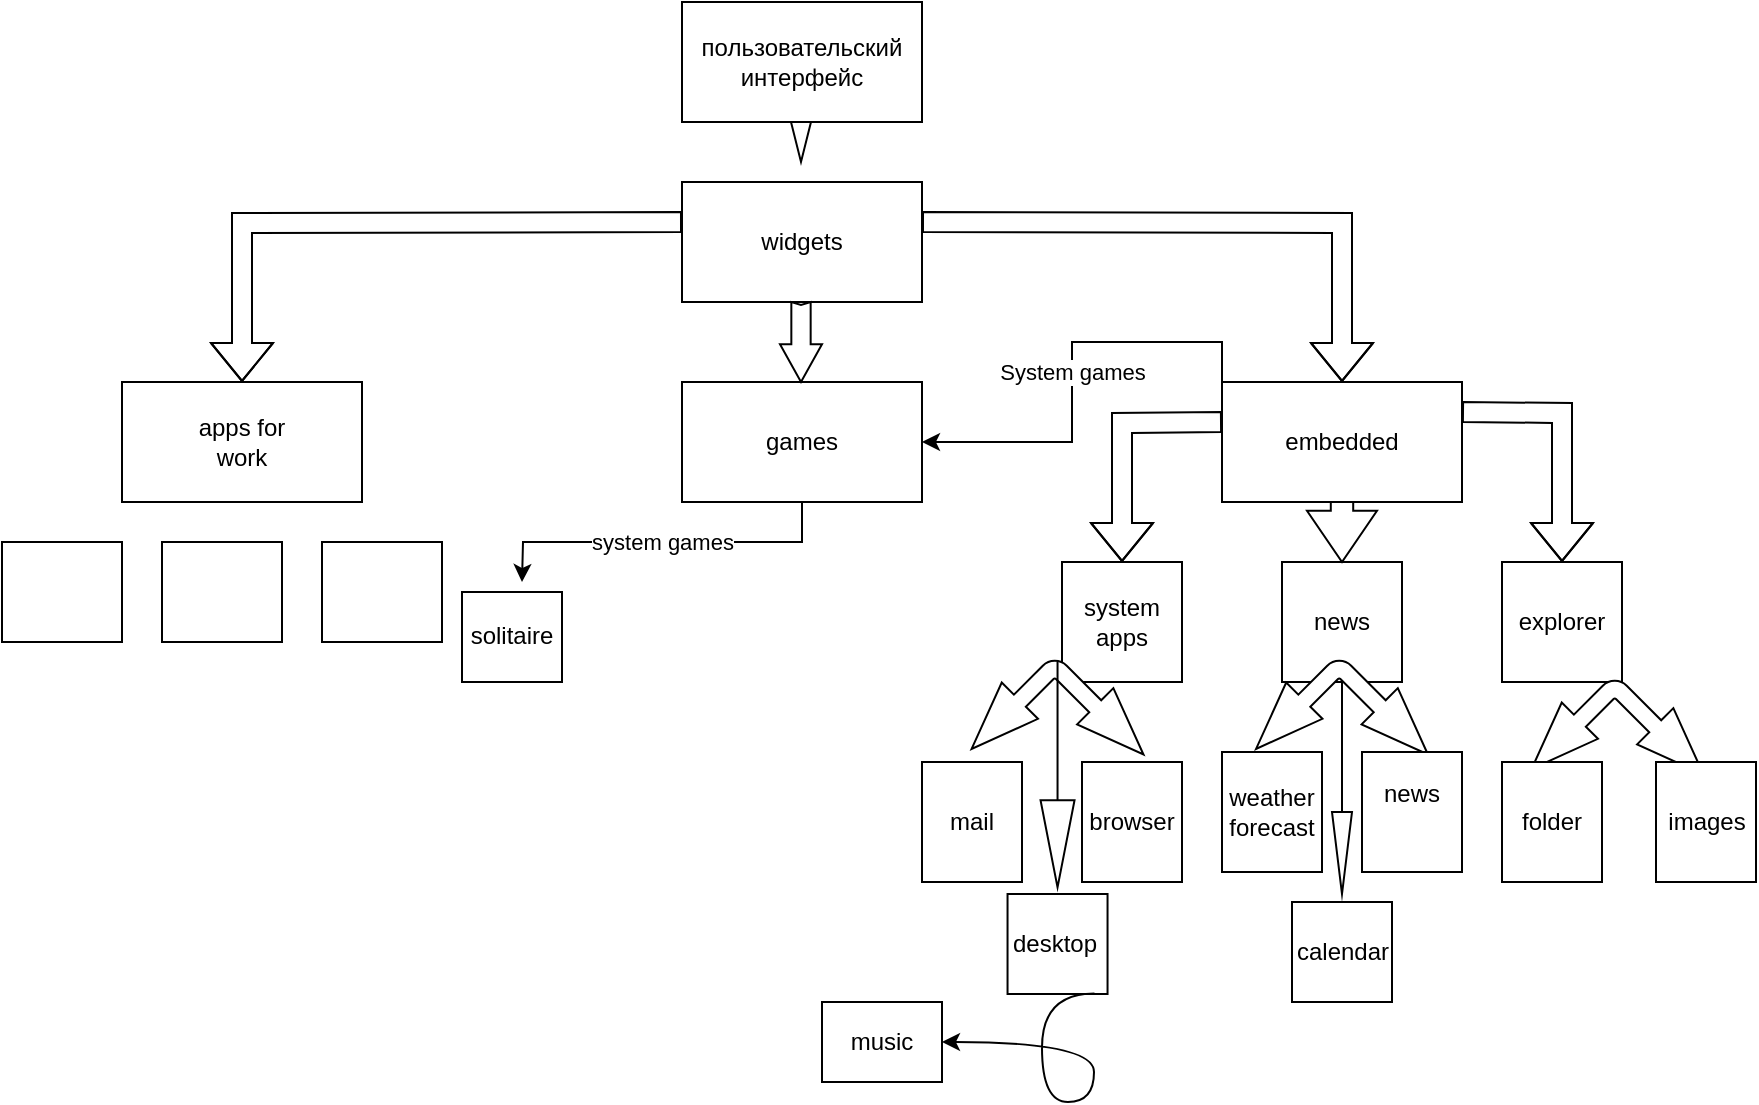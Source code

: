 <mxfile version="15.4.3" type="github">
  <diagram id="hV5nrhPVNMLSN2SdXfnI" name="Page-1">
    <mxGraphModel dx="593" dy="279" grid="1" gridSize="10" guides="1" tooltips="1" connect="1" arrows="1" fold="1" page="1" pageScale="1" pageWidth="827" pageHeight="1169" math="0" shadow="0">
      <root>
        <mxCell id="0" />
        <mxCell id="1" parent="0" />
        <mxCell id="RNcqzkn02mb_PASCYRnu-1" value="" style="rounded=0;whiteSpace=wrap;html=1;strokeColor=#000000;" parent="1" vertex="1">
          <mxGeometry x="340" y="10" width="120" height="60" as="geometry" />
        </mxCell>
        <mxCell id="RNcqzkn02mb_PASCYRnu-2" value="пользовательский&lt;br&gt;интерфейс" style="text;html=1;strokeColor=none;fillColor=none;align=center;verticalAlign=middle;whiteSpace=wrap;rounded=0;" parent="1" vertex="1">
          <mxGeometry x="370" y="25" width="60" height="30" as="geometry" />
        </mxCell>
        <mxCell id="RNcqzkn02mb_PASCYRnu-3" value="" style="rounded=0;whiteSpace=wrap;html=1;strokeColor=#000000;" parent="1" vertex="1">
          <mxGeometry x="340" y="100" width="120" height="60" as="geometry" />
        </mxCell>
        <mxCell id="RNcqzkn02mb_PASCYRnu-5" value="widgets" style="text;html=1;strokeColor=none;fillColor=none;align=center;verticalAlign=middle;whiteSpace=wrap;rounded=0;" parent="1" vertex="1">
          <mxGeometry x="370" y="115" width="60" height="30" as="geometry" />
        </mxCell>
        <mxCell id="RNcqzkn02mb_PASCYRnu-6" value="" style="rounded=0;whiteSpace=wrap;html=1;strokeColor=#000000;" parent="1" vertex="1">
          <mxGeometry x="60" y="200" width="120" height="60" as="geometry" />
        </mxCell>
        <mxCell id="RNcqzkn02mb_PASCYRnu-7" value="" style="rounded=0;whiteSpace=wrap;html=1;strokeColor=#000000;" parent="1" vertex="1">
          <mxGeometry x="340" y="200" width="120" height="60" as="geometry" />
        </mxCell>
        <mxCell id="RNcqzkn02mb_PASCYRnu-8" value="" style="rounded=0;whiteSpace=wrap;html=1;strokeColor=#000000;" parent="1" vertex="1">
          <mxGeometry x="610" y="200" width="120" height="60" as="geometry" />
        </mxCell>
        <mxCell id="RNcqzkn02mb_PASCYRnu-9" value="apps for work" style="text;html=1;strokeColor=none;fillColor=none;align=center;verticalAlign=middle;whiteSpace=wrap;rounded=0;" parent="1" vertex="1">
          <mxGeometry x="90" y="215" width="60" height="30" as="geometry" />
        </mxCell>
        <mxCell id="hAVcg_jXKsXOxKNlVRBH-1" value="games" style="text;html=1;strokeColor=none;fillColor=none;align=center;verticalAlign=middle;whiteSpace=wrap;rounded=0;" vertex="1" parent="1">
          <mxGeometry x="370" y="215" width="60" height="30" as="geometry" />
        </mxCell>
        <mxCell id="hAVcg_jXKsXOxKNlVRBH-4" value="embedded" style="text;html=1;strokeColor=none;fillColor=none;align=center;verticalAlign=middle;whiteSpace=wrap;rounded=0;" vertex="1" parent="1">
          <mxGeometry x="640" y="215" width="60" height="30" as="geometry" />
        </mxCell>
        <mxCell id="hAVcg_jXKsXOxKNlVRBH-7" value="" style="html=1;shadow=0;dashed=0;align=center;verticalAlign=middle;shape=mxgraph.arrows2.arrow;dy=0.6;dx=40;direction=south;notch=0;strokeColor=#000000;" vertex="1" parent="1">
          <mxGeometry x="394.5" y="70" width="10" height="20" as="geometry" />
        </mxCell>
        <mxCell id="hAVcg_jXKsXOxKNlVRBH-8" value="" style="shape=flexArrow;endArrow=classic;html=1;rounded=0;edgeStyle=orthogonalEdgeStyle;entryX=0.5;entryY=0;entryDx=0;entryDy=0;" edge="1" parent="1" target="RNcqzkn02mb_PASCYRnu-8">
          <mxGeometry width="50" height="50" relative="1" as="geometry">
            <mxPoint x="460" y="120" as="sourcePoint" />
            <mxPoint x="670" y="200" as="targetPoint" />
          </mxGeometry>
        </mxCell>
        <mxCell id="hAVcg_jXKsXOxKNlVRBH-9" value="" style="shape=flexArrow;endArrow=classic;html=1;rounded=0;edgeStyle=orthogonalEdgeStyle;entryX=0.5;entryY=0;entryDx=0;entryDy=0;" edge="1" parent="1" target="RNcqzkn02mb_PASCYRnu-6">
          <mxGeometry width="50" height="50" relative="1" as="geometry">
            <mxPoint x="340" y="120" as="sourcePoint" />
            <mxPoint x="150" y="190" as="targetPoint" />
          </mxGeometry>
        </mxCell>
        <mxCell id="hAVcg_jXKsXOxKNlVRBH-10" value="" style="html=1;shadow=0;dashed=0;align=center;verticalAlign=middle;shape=mxgraph.arrows2.arrow;dy=0.54;dx=18.86;direction=south;notch=1.48;strokeColor=#000000;" vertex="1" parent="1">
          <mxGeometry x="389" y="160" width="21" height="40" as="geometry" />
        </mxCell>
        <mxCell id="hAVcg_jXKsXOxKNlVRBH-11" value="" style="rounded=0;whiteSpace=wrap;html=1;strokeColor=#000000;" vertex="1" parent="1">
          <mxGeometry x="530" y="290" width="60" height="60" as="geometry" />
        </mxCell>
        <mxCell id="hAVcg_jXKsXOxKNlVRBH-12" value="" style="rounded=0;whiteSpace=wrap;html=1;strokeColor=#000000;" vertex="1" parent="1">
          <mxGeometry x="640" y="290" width="60" height="60" as="geometry" />
        </mxCell>
        <mxCell id="hAVcg_jXKsXOxKNlVRBH-13" value="" style="rounded=0;whiteSpace=wrap;html=1;strokeColor=#000000;" vertex="1" parent="1">
          <mxGeometry x="750" y="290" width="60" height="60" as="geometry" />
        </mxCell>
        <mxCell id="hAVcg_jXKsXOxKNlVRBH-14" value="system apps" style="text;html=1;strokeColor=none;fillColor=none;align=center;verticalAlign=middle;whiteSpace=wrap;rounded=0;" vertex="1" parent="1">
          <mxGeometry x="530" y="305" width="60" height="30" as="geometry" />
        </mxCell>
        <mxCell id="hAVcg_jXKsXOxKNlVRBH-15" value="news" style="text;html=1;strokeColor=none;fillColor=none;align=center;verticalAlign=middle;whiteSpace=wrap;rounded=0;" vertex="1" parent="1">
          <mxGeometry x="640" y="305" width="60" height="30" as="geometry" />
        </mxCell>
        <mxCell id="hAVcg_jXKsXOxKNlVRBH-16" value="explorer" style="text;html=1;strokeColor=none;fillColor=none;align=center;verticalAlign=middle;whiteSpace=wrap;rounded=0;" vertex="1" parent="1">
          <mxGeometry x="750" y="305" width="60" height="30" as="geometry" />
        </mxCell>
        <mxCell id="hAVcg_jXKsXOxKNlVRBH-17" value="" style="shape=flexArrow;endArrow=classic;html=1;rounded=0;edgeStyle=orthogonalEdgeStyle;entryX=0.5;entryY=0;entryDx=0;entryDy=0;" edge="1" parent="1" target="hAVcg_jXKsXOxKNlVRBH-13">
          <mxGeometry width="50" height="50" relative="1" as="geometry">
            <mxPoint x="730" y="215" as="sourcePoint" />
            <mxPoint x="850" y="295" as="targetPoint" />
          </mxGeometry>
        </mxCell>
        <mxCell id="hAVcg_jXKsXOxKNlVRBH-18" value="" style="shape=flexArrow;endArrow=classic;html=1;rounded=0;edgeStyle=orthogonalEdgeStyle;entryX=0.5;entryY=0;entryDx=0;entryDy=0;" edge="1" parent="1" target="hAVcg_jXKsXOxKNlVRBH-11">
          <mxGeometry width="50" height="50" relative="1" as="geometry">
            <mxPoint x="610" y="220" as="sourcePoint" />
            <mxPoint x="550" y="290" as="targetPoint" />
          </mxGeometry>
        </mxCell>
        <mxCell id="hAVcg_jXKsXOxKNlVRBH-19" value="" style="html=1;shadow=0;dashed=0;align=center;verticalAlign=middle;shape=mxgraph.arrows2.arrow;dy=0.68;dx=25.62;direction=south;notch=0;strokeColor=#000000;" vertex="1" parent="1">
          <mxGeometry x="652.5" y="260" width="35" height="30" as="geometry" />
        </mxCell>
        <mxCell id="hAVcg_jXKsXOxKNlVRBH-20" value="" style="rounded=0;whiteSpace=wrap;html=1;strokeColor=#000000;" vertex="1" parent="1">
          <mxGeometry x="610" y="385" width="50" height="60" as="geometry" />
        </mxCell>
        <mxCell id="hAVcg_jXKsXOxKNlVRBH-27" value="" style="html=1;shadow=0;dashed=0;align=center;verticalAlign=middle;shape=mxgraph.arrows2.bendDoubleArrow;dy=4.23;dx=34.12;arrowHead=25.62;rounded=1;strokeColor=#000000;rotation=45;" vertex="1" parent="1">
          <mxGeometry x="632.23" y="340" width="75.55" height="71.61" as="geometry" />
        </mxCell>
        <mxCell id="hAVcg_jXKsXOxKNlVRBH-28" value="" style="html=1;shadow=0;dashed=0;align=center;verticalAlign=middle;shape=mxgraph.arrows2.bendDoubleArrow;dy=4.23;dx=34.12;arrowHead=25.62;rounded=1;strokeColor=#000000;rotation=45;" vertex="1" parent="1">
          <mxGeometry x="770" y="350" width="75.55" height="71.61" as="geometry" />
        </mxCell>
        <mxCell id="hAVcg_jXKsXOxKNlVRBH-30" value="" style="html=1;shadow=0;dashed=0;align=center;verticalAlign=middle;shape=mxgraph.arrows2.bendDoubleArrow;dy=4.23;dx=34.12;arrowHead=25.62;rounded=1;strokeColor=#000000;rotation=45;" vertex="1" parent="1">
          <mxGeometry x="490" y="340" width="75.55" height="71.61" as="geometry" />
        </mxCell>
        <mxCell id="hAVcg_jXKsXOxKNlVRBH-31" value="weather&lt;br&gt;forecast" style="text;html=1;strokeColor=none;fillColor=none;align=center;verticalAlign=middle;whiteSpace=wrap;rounded=0;" vertex="1" parent="1">
          <mxGeometry x="610" y="400" width="50" height="30" as="geometry" />
        </mxCell>
        <mxCell id="hAVcg_jXKsXOxKNlVRBH-32" value="" style="rounded=0;whiteSpace=wrap;html=1;strokeColor=#000000;" vertex="1" parent="1">
          <mxGeometry x="680" y="385" width="50" height="60" as="geometry" />
        </mxCell>
        <mxCell id="hAVcg_jXKsXOxKNlVRBH-33" value="" style="rounded=0;whiteSpace=wrap;html=1;strokeColor=#000000;" vertex="1" parent="1">
          <mxGeometry x="750" y="390" width="50" height="60" as="geometry" />
        </mxCell>
        <mxCell id="hAVcg_jXKsXOxKNlVRBH-34" value="" style="rounded=0;whiteSpace=wrap;html=1;strokeColor=#000000;" vertex="1" parent="1">
          <mxGeometry x="827" y="390" width="50" height="60" as="geometry" />
        </mxCell>
        <mxCell id="hAVcg_jXKsXOxKNlVRBH-35" value="" style="rounded=0;whiteSpace=wrap;html=1;strokeColor=#000000;fontStyle=1" vertex="1" parent="1">
          <mxGeometry x="540" y="390" width="50" height="60" as="geometry" />
        </mxCell>
        <mxCell id="hAVcg_jXKsXOxKNlVRBH-36" value="" style="rounded=0;whiteSpace=wrap;html=1;strokeColor=#000000;" vertex="1" parent="1">
          <mxGeometry x="460" y="390" width="50" height="60" as="geometry" />
        </mxCell>
        <mxCell id="hAVcg_jXKsXOxKNlVRBH-38" value="news" style="text;html=1;strokeColor=none;fillColor=none;align=center;verticalAlign=middle;whiteSpace=wrap;rounded=0;" vertex="1" parent="1">
          <mxGeometry x="680" y="391" width="50" height="30" as="geometry" />
        </mxCell>
        <mxCell id="hAVcg_jXKsXOxKNlVRBH-41" value="mail" style="text;html=1;strokeColor=none;fillColor=none;align=center;verticalAlign=middle;whiteSpace=wrap;rounded=0;" vertex="1" parent="1">
          <mxGeometry x="460" y="405" width="50" height="30" as="geometry" />
        </mxCell>
        <mxCell id="hAVcg_jXKsXOxKNlVRBH-44" value="" style="rounded=0;whiteSpace=wrap;html=1;strokeColor=#000000;" vertex="1" parent="1">
          <mxGeometry x="645" y="460" width="50" height="50" as="geometry" />
        </mxCell>
        <mxCell id="hAVcg_jXKsXOxKNlVRBH-45" value="calendar" style="text;html=1;strokeColor=none;fillColor=none;align=center;verticalAlign=middle;whiteSpace=wrap;rounded=0;" vertex="1" parent="1">
          <mxGeometry x="647.5" y="470" width="45" height="30" as="geometry" />
        </mxCell>
        <mxCell id="hAVcg_jXKsXOxKNlVRBH-46" value="" style="html=1;shadow=0;dashed=0;align=center;verticalAlign=middle;shape=mxgraph.arrows2.arrow;dy=1;dx=41;direction=south;notch=0;strokeColor=#000000;" vertex="1" parent="1">
          <mxGeometry x="665" y="350" width="10" height="106" as="geometry" />
        </mxCell>
        <mxCell id="hAVcg_jXKsXOxKNlVRBH-47" value="" style="endArrow=classic;html=1;rounded=0;edgeStyle=orthogonalEdgeStyle;exitX=0;exitY=0;exitDx=0;exitDy=0;" edge="1" parent="1" source="RNcqzkn02mb_PASCYRnu-8" target="RNcqzkn02mb_PASCYRnu-7">
          <mxGeometry relative="1" as="geometry">
            <mxPoint x="490" y="200" as="sourcePoint" />
            <mxPoint x="590" y="200" as="targetPoint" />
            <Array as="points">
              <mxPoint x="610" y="180" />
              <mxPoint x="535" y="180" />
              <mxPoint x="535" y="230" />
            </Array>
          </mxGeometry>
        </mxCell>
        <mxCell id="hAVcg_jXKsXOxKNlVRBH-48" value="System games" style="edgeLabel;resizable=0;html=1;align=center;verticalAlign=middle;strokeColor=#000000;" connectable="0" vertex="1" parent="hAVcg_jXKsXOxKNlVRBH-47">
          <mxGeometry relative="1" as="geometry" />
        </mxCell>
        <mxCell id="hAVcg_jXKsXOxKNlVRBH-49" value="browser" style="text;html=1;strokeColor=none;fillColor=none;align=center;verticalAlign=middle;whiteSpace=wrap;rounded=0;" vertex="1" parent="1">
          <mxGeometry x="540" y="405" width="50" height="30" as="geometry" />
        </mxCell>
        <mxCell id="hAVcg_jXKsXOxKNlVRBH-52" style="edgeStyle=orthogonalEdgeStyle;rounded=0;orthogonalLoop=1;jettySize=auto;html=1;exitX=0.5;exitY=1;exitDx=0;exitDy=0;" edge="1" parent="1">
          <mxGeometry relative="1" as="geometry">
            <mxPoint x="493.885" y="516" as="sourcePoint" />
            <mxPoint x="493.885" y="516" as="targetPoint" />
          </mxGeometry>
        </mxCell>
        <mxCell id="hAVcg_jXKsXOxKNlVRBH-53" value="" style="rounded=0;whiteSpace=wrap;html=1;strokeColor=#000000;" vertex="1" parent="1">
          <mxGeometry x="502.77" y="456" width="50" height="50" as="geometry" />
        </mxCell>
        <mxCell id="hAVcg_jXKsXOxKNlVRBH-54" value="" style="html=1;shadow=0;dashed=0;align=center;verticalAlign=middle;shape=mxgraph.arrows2.arrow;dy=1;dx=43.57;direction=south;notch=0;strokeColor=#000000;" vertex="1" parent="1">
          <mxGeometry x="519.27" y="340" width="17" height="112.7" as="geometry" />
        </mxCell>
        <mxCell id="hAVcg_jXKsXOxKNlVRBH-55" value="desktop" style="text;html=1;strokeColor=none;fillColor=none;align=center;verticalAlign=middle;whiteSpace=wrap;rounded=0;" vertex="1" parent="1">
          <mxGeometry x="503" y="466" width="47" height="30" as="geometry" />
        </mxCell>
        <mxCell id="hAVcg_jXKsXOxKNlVRBH-56" value="folder" style="text;html=1;strokeColor=none;fillColor=none;align=center;verticalAlign=middle;whiteSpace=wrap;rounded=0;" vertex="1" parent="1">
          <mxGeometry x="750" y="405" width="50" height="30" as="geometry" />
        </mxCell>
        <mxCell id="hAVcg_jXKsXOxKNlVRBH-57" value="images" style="text;html=1;strokeColor=none;fillColor=none;align=center;verticalAlign=middle;whiteSpace=wrap;rounded=0;" vertex="1" parent="1">
          <mxGeometry x="830.5" y="405" width="43" height="30" as="geometry" />
        </mxCell>
        <mxCell id="hAVcg_jXKsXOxKNlVRBH-58" value="" style="endArrow=classic;html=1;rounded=0;edgeStyle=orthogonalEdgeStyle;exitX=0.5;exitY=1;exitDx=0;exitDy=0;" edge="1" parent="1" source="RNcqzkn02mb_PASCYRnu-7">
          <mxGeometry relative="1" as="geometry">
            <mxPoint x="390" y="270" as="sourcePoint" />
            <mxPoint x="260" y="300" as="targetPoint" />
          </mxGeometry>
        </mxCell>
        <mxCell id="hAVcg_jXKsXOxKNlVRBH-59" value="system games" style="edgeLabel;resizable=0;html=1;align=center;verticalAlign=middle;strokeColor=#000000;" connectable="0" vertex="1" parent="hAVcg_jXKsXOxKNlVRBH-58">
          <mxGeometry relative="1" as="geometry" />
        </mxCell>
        <mxCell id="hAVcg_jXKsXOxKNlVRBH-60" value="" style="rounded=0;whiteSpace=wrap;html=1;strokeColor=#000000;" vertex="1" parent="1">
          <mxGeometry x="230" y="305" width="50" height="45" as="geometry" />
        </mxCell>
        <mxCell id="hAVcg_jXKsXOxKNlVRBH-61" value="solitaire" style="text;html=1;strokeColor=none;fillColor=none;align=center;verticalAlign=middle;whiteSpace=wrap;rounded=0;" vertex="1" parent="1">
          <mxGeometry x="230" y="312" width="50" height="30" as="geometry" />
        </mxCell>
        <mxCell id="hAVcg_jXKsXOxKNlVRBH-62" value="" style="curved=1;endArrow=classic;html=1;rounded=0;edgeStyle=orthogonalEdgeStyle;exitX=0.869;exitY=0.994;exitDx=0;exitDy=0;exitPerimeter=0;" edge="1" parent="1" source="hAVcg_jXKsXOxKNlVRBH-53" target="hAVcg_jXKsXOxKNlVRBH-63">
          <mxGeometry width="50" height="50" relative="1" as="geometry">
            <mxPoint x="500" y="560" as="sourcePoint" />
            <mxPoint x="480" y="530" as="targetPoint" />
            <Array as="points">
              <mxPoint x="520" y="506" />
              <mxPoint x="520" y="560" />
              <mxPoint x="546" y="560" />
              <mxPoint x="546" y="530" />
            </Array>
          </mxGeometry>
        </mxCell>
        <mxCell id="hAVcg_jXKsXOxKNlVRBH-63" value="" style="rounded=0;whiteSpace=wrap;html=1;strokeColor=#000000;" vertex="1" parent="1">
          <mxGeometry x="410" y="510" width="60" height="40" as="geometry" />
        </mxCell>
        <mxCell id="hAVcg_jXKsXOxKNlVRBH-64" value="music" style="text;html=1;strokeColor=none;fillColor=none;align=center;verticalAlign=middle;whiteSpace=wrap;rounded=0;" vertex="1" parent="1">
          <mxGeometry x="410" y="515" width="60" height="30" as="geometry" />
        </mxCell>
        <mxCell id="hAVcg_jXKsXOxKNlVRBH-65" value="" style="rounded=0;whiteSpace=wrap;html=1;strokeColor=#000000;" vertex="1" parent="1">
          <mxGeometry y="280" width="60" height="50" as="geometry" />
        </mxCell>
        <mxCell id="hAVcg_jXKsXOxKNlVRBH-66" value="" style="rounded=0;whiteSpace=wrap;html=1;strokeColor=#000000;" vertex="1" parent="1">
          <mxGeometry x="80" y="280" width="60" height="50" as="geometry" />
        </mxCell>
        <mxCell id="hAVcg_jXKsXOxKNlVRBH-67" value="" style="rounded=0;whiteSpace=wrap;html=1;strokeColor=#000000;" vertex="1" parent="1">
          <mxGeometry x="160" y="280" width="60" height="50" as="geometry" />
        </mxCell>
      </root>
    </mxGraphModel>
  </diagram>
</mxfile>

